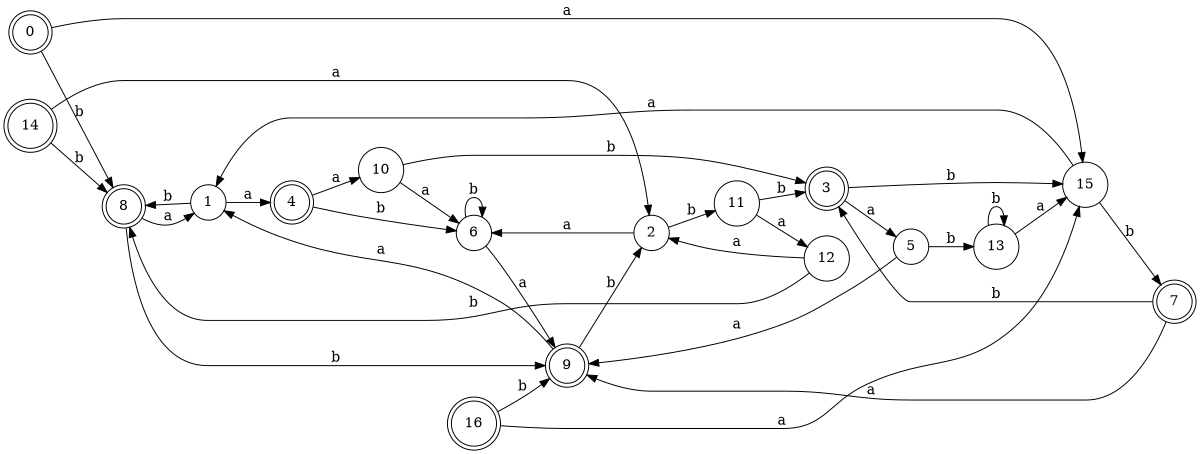 digraph n14_10 {
__start0 [label="" shape="none"];

rankdir=LR;
size="8,5";

s0 [style="rounded,filled", color="black", fillcolor="white" shape="doublecircle", label="0"];
s1 [style="filled", color="black", fillcolor="white" shape="circle", label="1"];
s2 [style="filled", color="black", fillcolor="white" shape="circle", label="2"];
s3 [style="rounded,filled", color="black", fillcolor="white" shape="doublecircle", label="3"];
s4 [style="rounded,filled", color="black", fillcolor="white" shape="doublecircle", label="4"];
s5 [style="filled", color="black", fillcolor="white" shape="circle", label="5"];
s6 [style="filled", color="black", fillcolor="white" shape="circle", label="6"];
s7 [style="rounded,filled", color="black", fillcolor="white" shape="doublecircle", label="7"];
s8 [style="rounded,filled", color="black", fillcolor="white" shape="doublecircle", label="8"];
s9 [style="rounded,filled", color="black", fillcolor="white" shape="doublecircle", label="9"];
s10 [style="filled", color="black", fillcolor="white" shape="circle", label="10"];
s11 [style="filled", color="black", fillcolor="white" shape="circle", label="11"];
s12 [style="filled", color="black", fillcolor="white" shape="circle", label="12"];
s13 [style="filled", color="black", fillcolor="white" shape="circle", label="13"];
s14 [style="rounded,filled", color="black", fillcolor="white" shape="doublecircle", label="14"];
s15 [style="filled", color="black", fillcolor="white" shape="circle", label="15"];
s16 [style="rounded,filled", color="black", fillcolor="white" shape="doublecircle", label="16"];
s0 -> s15 [label="a"];
s0 -> s8 [label="b"];
s1 -> s4 [label="a"];
s1 -> s8 [label="b"];
s2 -> s6 [label="a"];
s2 -> s11 [label="b"];
s3 -> s5 [label="a"];
s3 -> s15 [label="b"];
s4 -> s10 [label="a"];
s4 -> s6 [label="b"];
s5 -> s9 [label="a"];
s5 -> s13 [label="b"];
s6 -> s9 [label="a"];
s6 -> s6 [label="b"];
s7 -> s9 [label="a"];
s7 -> s3 [label="b"];
s8 -> s1 [label="a"];
s8 -> s9 [label="b"];
s9 -> s1 [label="a"];
s9 -> s2 [label="b"];
s10 -> s6 [label="a"];
s10 -> s3 [label="b"];
s11 -> s12 [label="a"];
s11 -> s3 [label="b"];
s12 -> s2 [label="a"];
s12 -> s8 [label="b"];
s13 -> s15 [label="a"];
s13 -> s13 [label="b"];
s14 -> s2 [label="a"];
s14 -> s8 [label="b"];
s15 -> s1 [label="a"];
s15 -> s7 [label="b"];
s16 -> s15 [label="a"];
s16 -> s9 [label="b"];

}